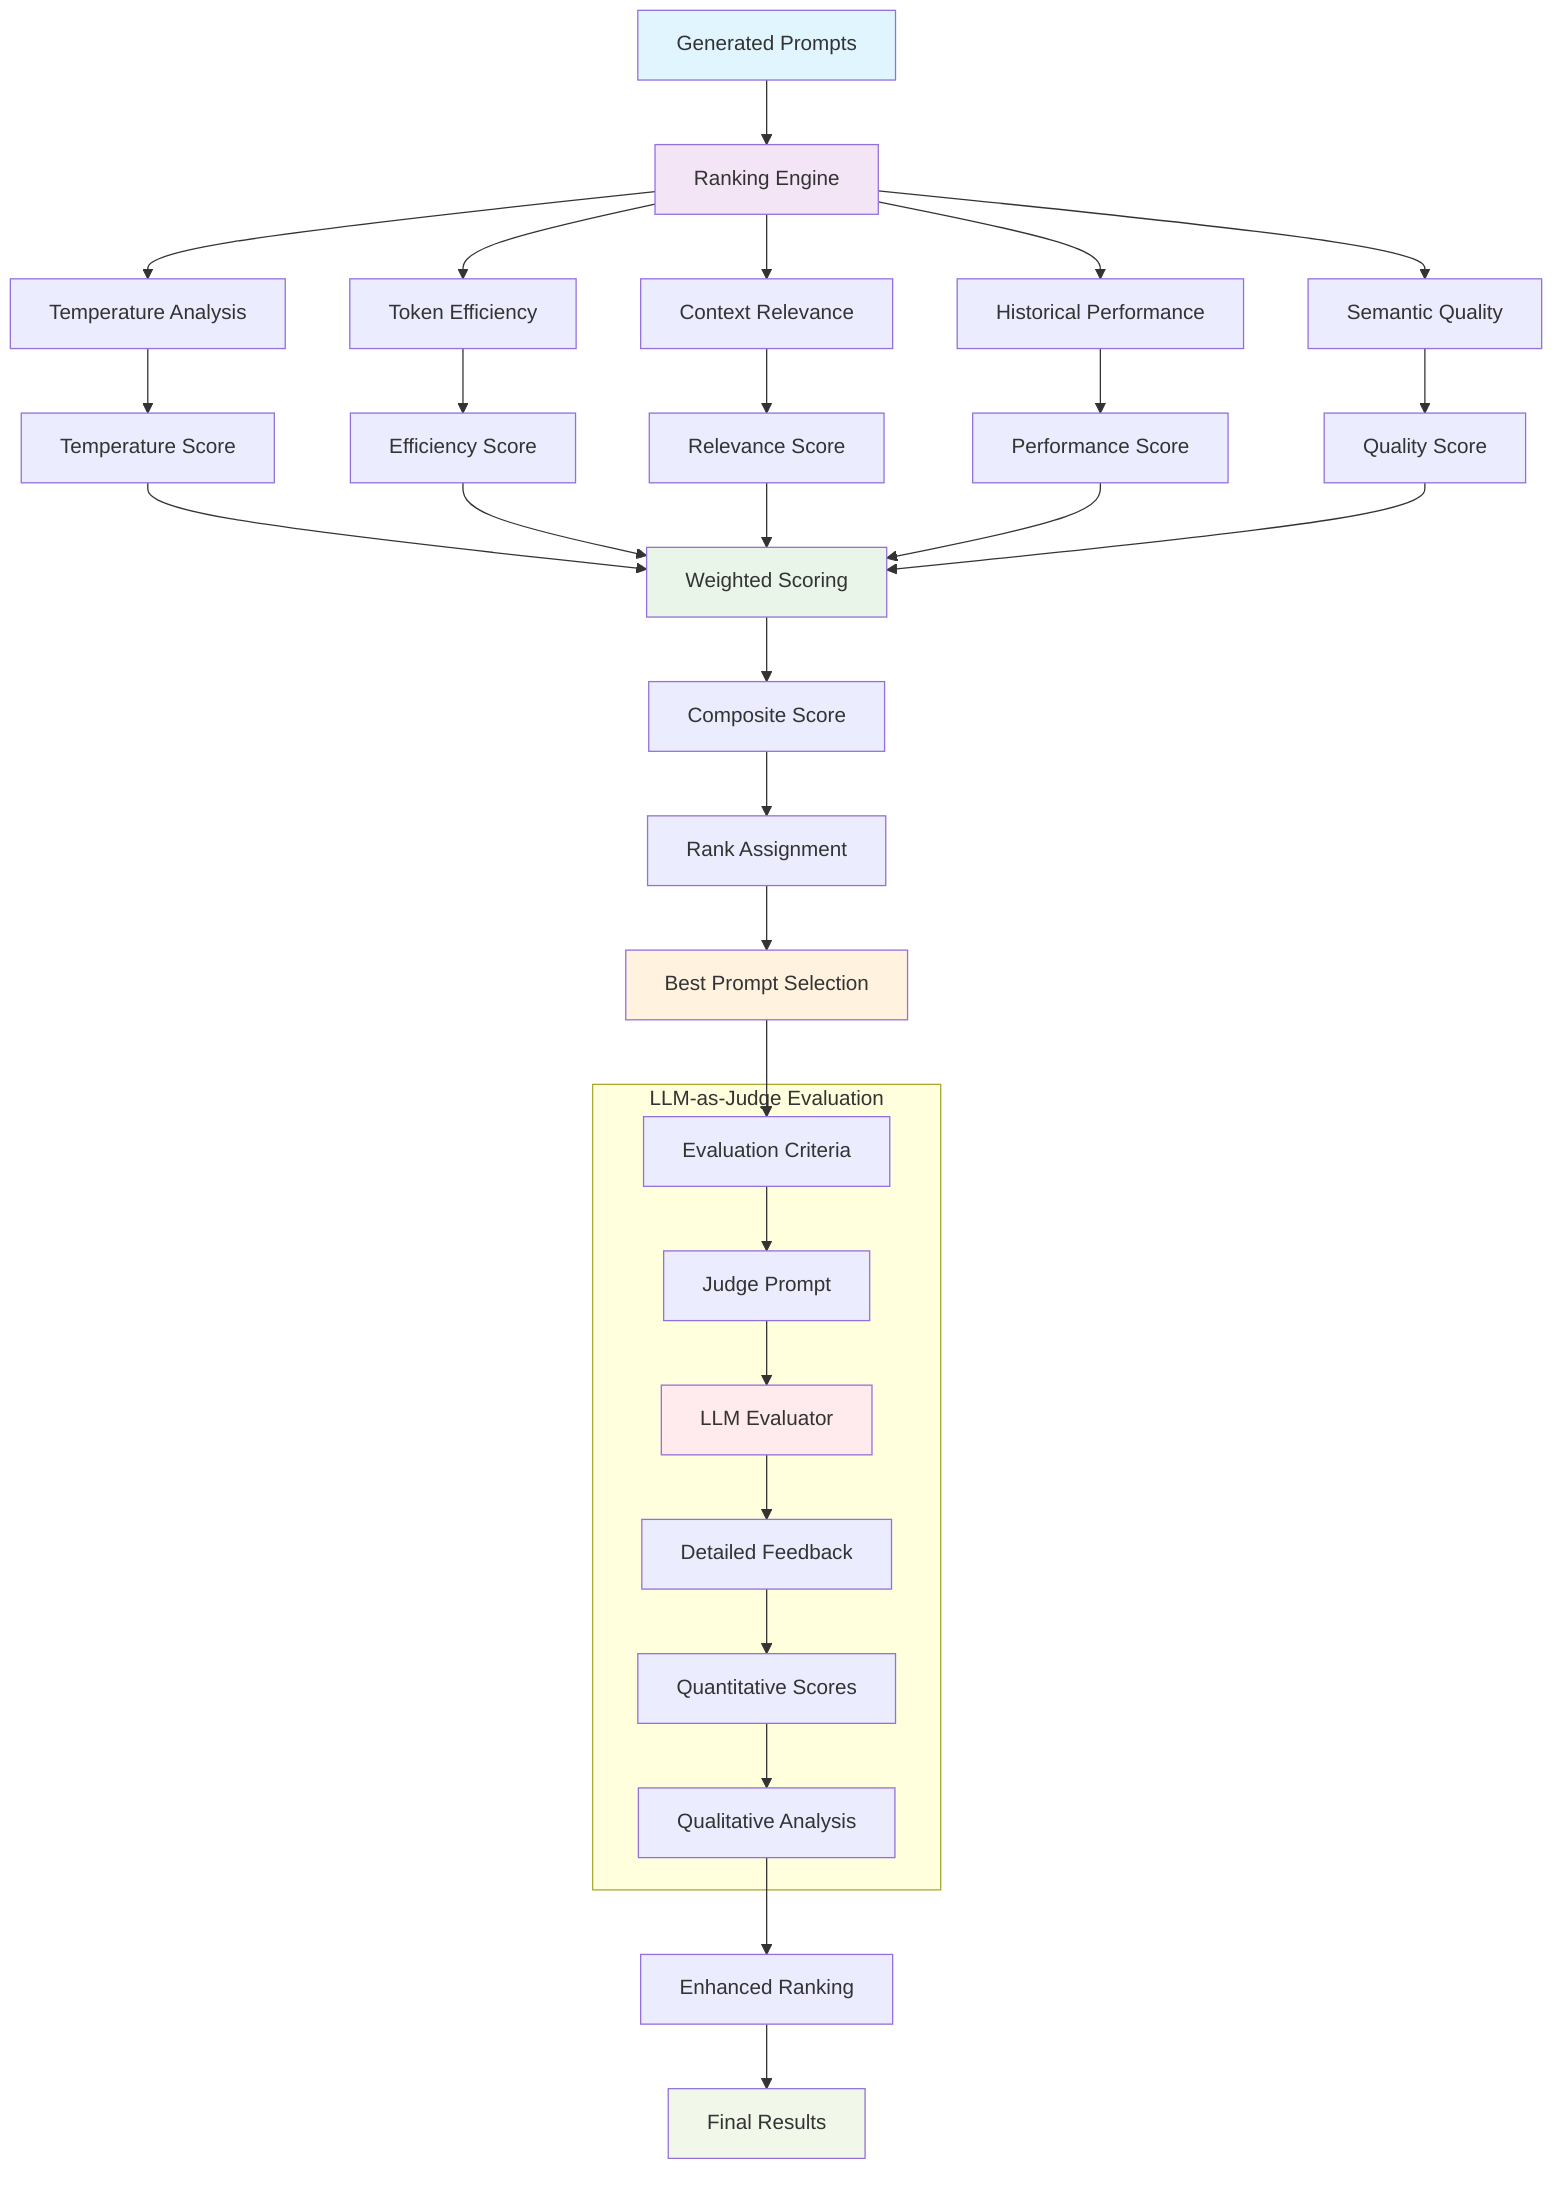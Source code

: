 graph TD
    A[Generated Prompts] --> B[Ranking Engine]
    
    B --> C[Temperature Analysis]
    B --> D[Token Efficiency]
    B --> E[Context Relevance]
    B --> F[Historical Performance]
    B --> G[Semantic Quality]
    
    C --> H[Temperature Score]
    D --> I[Efficiency Score]
    E --> J[Relevance Score]
    F --> K[Performance Score]
    G --> L[Quality Score]
    
    H --> M[Weighted Scoring]
    I --> M
    J --> M
    K --> M
    L --> M
    
    M --> N[Composite Score]
    N --> O[Rank Assignment]
    O --> P[Best Prompt Selection]
    
    subgraph "LLM-as-Judge Evaluation"
        Q[Evaluation Criteria] --> R[Judge Prompt]
        R --> S[LLM Evaluator]
        S --> T[Detailed Feedback]
        T --> U[Quantitative Scores]
        U --> V[Qualitative Analysis]
    end
    
    P --> Q
    V --> W[Enhanced Ranking]
    W --> X[Final Results]
    
    style A fill:#e1f5fe
    style B fill:#f3e5f5
    style M fill:#e8f5e8
    style P fill:#fff3e0
    style S fill:#ffebee
    style X fill:#f1f8e9